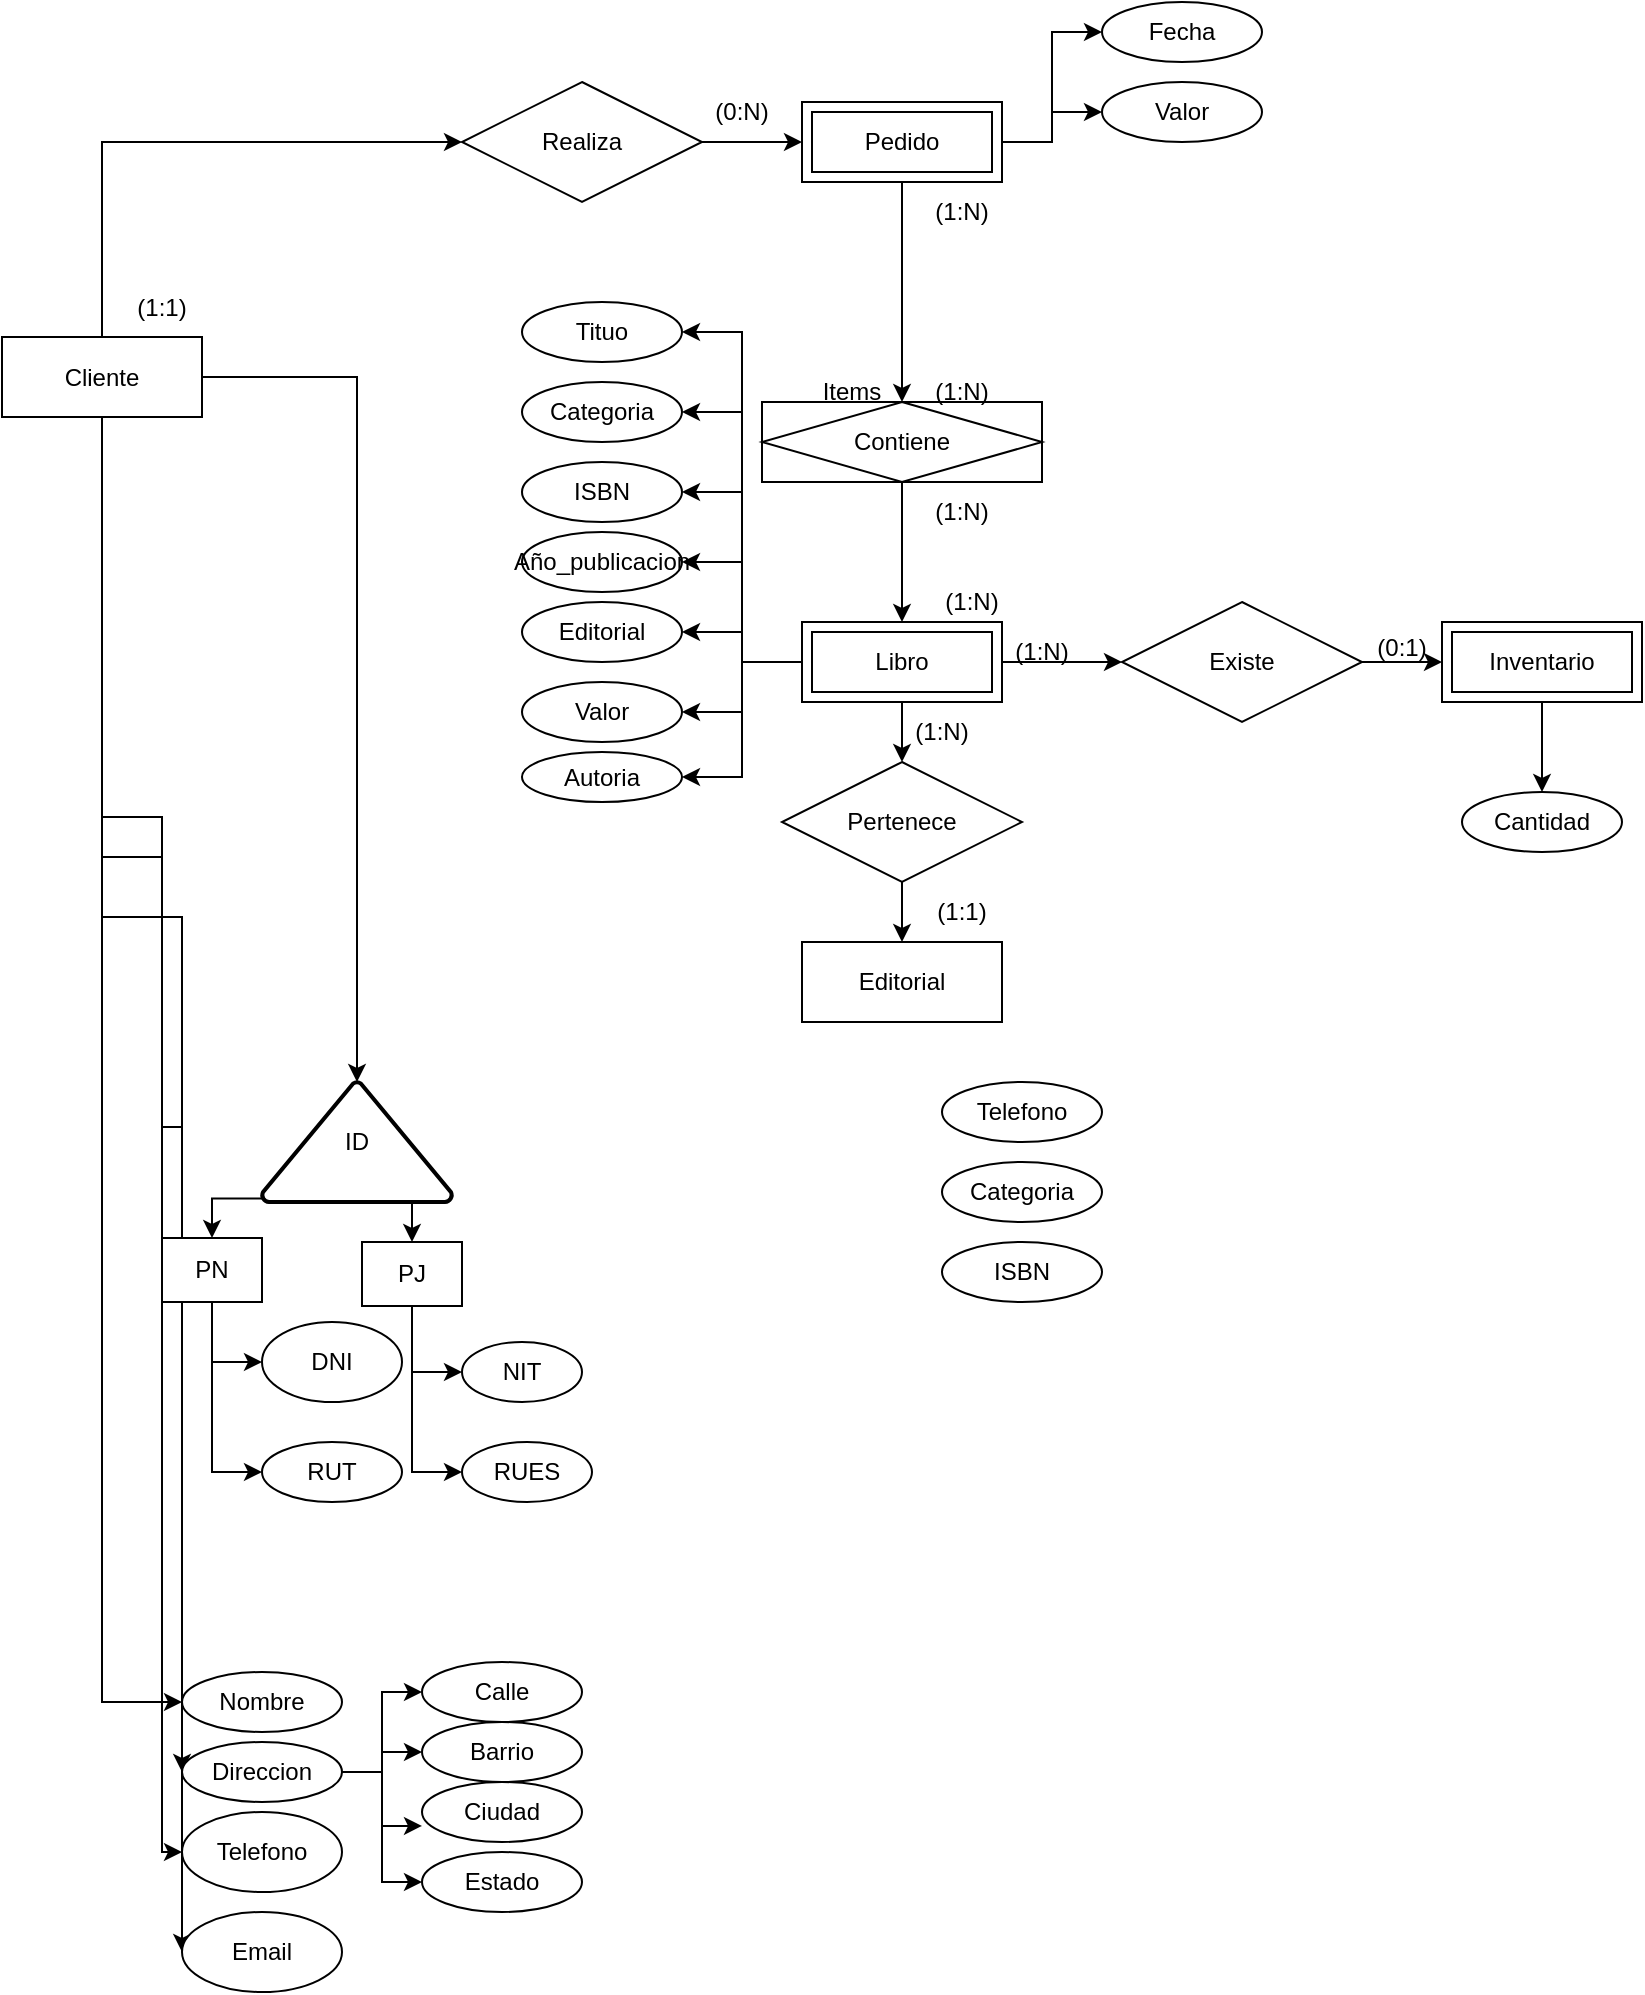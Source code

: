<mxfile version="27.0.8">
  <diagram name="Página-1" id="L4rMU_AvfXnHY2vJAD38">
    <mxGraphModel dx="872" dy="473" grid="1" gridSize="10" guides="1" tooltips="1" connect="1" arrows="1" fold="1" page="1" pageScale="1" pageWidth="850" pageHeight="1100" math="0" shadow="0">
      <root>
        <mxCell id="0" />
        <mxCell id="1" parent="0" />
        <mxCell id="e-wPQRLkAd31JaE0BaW2-7" style="edgeStyle=orthogonalEdgeStyle;rounded=0;orthogonalLoop=1;jettySize=auto;html=1;exitX=0.5;exitY=0;exitDx=0;exitDy=0;entryX=0;entryY=0.5;entryDx=0;entryDy=0;" edge="1" parent="1" source="e-wPQRLkAd31JaE0BaW2-1" target="e-wPQRLkAd31JaE0BaW2-6">
          <mxGeometry relative="1" as="geometry" />
        </mxCell>
        <mxCell id="e-wPQRLkAd31JaE0BaW2-37" value="" style="edgeStyle=orthogonalEdgeStyle;rounded=0;orthogonalLoop=1;jettySize=auto;html=1;exitX=0.5;exitY=1;exitDx=0;exitDy=0;entryX=0;entryY=0.5;entryDx=0;entryDy=0;" edge="1" parent="1" source="e-wPQRLkAd31JaE0BaW2-1" target="e-wPQRLkAd31JaE0BaW2-36">
          <mxGeometry relative="1" as="geometry" />
        </mxCell>
        <mxCell id="e-wPQRLkAd31JaE0BaW2-41" style="edgeStyle=orthogonalEdgeStyle;rounded=0;orthogonalLoop=1;jettySize=auto;html=1;entryX=0;entryY=0.5;entryDx=0;entryDy=0;" edge="1" parent="1" source="e-wPQRLkAd31JaE0BaW2-1" target="e-wPQRLkAd31JaE0BaW2-38">
          <mxGeometry relative="1" as="geometry">
            <Array as="points">
              <mxPoint x="60" y="437.5" />
              <mxPoint x="90" y="437.5" />
              <mxPoint x="90" y="572.5" />
            </Array>
          </mxGeometry>
        </mxCell>
        <mxCell id="e-wPQRLkAd31JaE0BaW2-43" style="edgeStyle=orthogonalEdgeStyle;rounded=0;orthogonalLoop=1;jettySize=auto;html=1;entryX=0;entryY=0.5;entryDx=0;entryDy=0;" edge="1" parent="1" source="e-wPQRLkAd31JaE0BaW2-1" target="e-wPQRLkAd31JaE0BaW2-40">
          <mxGeometry relative="1" as="geometry">
            <Array as="points">
              <mxPoint x="60" y="467.5" />
            </Array>
          </mxGeometry>
        </mxCell>
        <mxCell id="e-wPQRLkAd31JaE0BaW2-54" style="edgeStyle=orthogonalEdgeStyle;rounded=0;orthogonalLoop=1;jettySize=auto;html=1;exitX=1;exitY=0.5;exitDx=0;exitDy=0;" edge="1" parent="1" source="e-wPQRLkAd31JaE0BaW2-1" target="e-wPQRLkAd31JaE0BaW2-53">
          <mxGeometry relative="1" as="geometry" />
        </mxCell>
        <mxCell id="e-wPQRLkAd31JaE0BaW2-1" value="Cliente" style="whiteSpace=wrap;html=1;align=center;" vertex="1" parent="1">
          <mxGeometry x="10" y="177.5" width="100" height="40" as="geometry" />
        </mxCell>
        <mxCell id="e-wPQRLkAd31JaE0BaW2-14" style="edgeStyle=orthogonalEdgeStyle;rounded=0;orthogonalLoop=1;jettySize=auto;html=1;exitX=0.5;exitY=1;exitDx=0;exitDy=0;" edge="1" parent="1" source="e-wPQRLkAd31JaE0BaW2-2" target="e-wPQRLkAd31JaE0BaW2-29">
          <mxGeometry relative="1" as="geometry">
            <mxPoint x="460" y="170" as="targetPoint" />
          </mxGeometry>
        </mxCell>
        <mxCell id="e-wPQRLkAd31JaE0BaW2-71" style="edgeStyle=orthogonalEdgeStyle;rounded=0;orthogonalLoop=1;jettySize=auto;html=1;exitX=1;exitY=0.5;exitDx=0;exitDy=0;entryX=0;entryY=0.5;entryDx=0;entryDy=0;" edge="1" parent="1" source="e-wPQRLkAd31JaE0BaW2-2" target="e-wPQRLkAd31JaE0BaW2-69">
          <mxGeometry relative="1" as="geometry" />
        </mxCell>
        <mxCell id="e-wPQRLkAd31JaE0BaW2-72" style="edgeStyle=orthogonalEdgeStyle;rounded=0;orthogonalLoop=1;jettySize=auto;html=1;exitX=1;exitY=0.5;exitDx=0;exitDy=0;entryX=0;entryY=0.5;entryDx=0;entryDy=0;" edge="1" parent="1" source="e-wPQRLkAd31JaE0BaW2-2" target="e-wPQRLkAd31JaE0BaW2-70">
          <mxGeometry relative="1" as="geometry" />
        </mxCell>
        <mxCell id="e-wPQRLkAd31JaE0BaW2-2" value="Pedido" style="shape=ext;margin=3;double=1;whiteSpace=wrap;html=1;align=center;" vertex="1" parent="1">
          <mxGeometry x="410" y="60" width="100" height="40" as="geometry" />
        </mxCell>
        <mxCell id="e-wPQRLkAd31JaE0BaW2-3" value="Editorial" style="whiteSpace=wrap;html=1;align=center;" vertex="1" parent="1">
          <mxGeometry x="410" y="480" width="100" height="40" as="geometry" />
        </mxCell>
        <mxCell id="e-wPQRLkAd31JaE0BaW2-20" value="" style="edgeStyle=orthogonalEdgeStyle;rounded=0;orthogonalLoop=1;jettySize=auto;html=1;" edge="1" parent="1" source="e-wPQRLkAd31JaE0BaW2-4" target="e-wPQRLkAd31JaE0BaW2-18">
          <mxGeometry relative="1" as="geometry" />
        </mxCell>
        <mxCell id="e-wPQRLkAd31JaE0BaW2-25" value="" style="edgeStyle=orthogonalEdgeStyle;rounded=0;orthogonalLoop=1;jettySize=auto;html=1;" edge="1" parent="1" source="e-wPQRLkAd31JaE0BaW2-4" target="e-wPQRLkAd31JaE0BaW2-23">
          <mxGeometry relative="1" as="geometry" />
        </mxCell>
        <mxCell id="e-wPQRLkAd31JaE0BaW2-82" style="edgeStyle=orthogonalEdgeStyle;rounded=0;orthogonalLoop=1;jettySize=auto;html=1;exitX=0;exitY=0.5;exitDx=0;exitDy=0;entryX=1;entryY=0.5;entryDx=0;entryDy=0;" edge="1" parent="1" source="e-wPQRLkAd31JaE0BaW2-4" target="e-wPQRLkAd31JaE0BaW2-75">
          <mxGeometry relative="1" as="geometry" />
        </mxCell>
        <mxCell id="e-wPQRLkAd31JaE0BaW2-83" style="edgeStyle=orthogonalEdgeStyle;rounded=0;orthogonalLoop=1;jettySize=auto;html=1;exitX=0;exitY=0.5;exitDx=0;exitDy=0;entryX=1;entryY=0.5;entryDx=0;entryDy=0;" edge="1" parent="1" source="e-wPQRLkAd31JaE0BaW2-4" target="e-wPQRLkAd31JaE0BaW2-76">
          <mxGeometry relative="1" as="geometry" />
        </mxCell>
        <mxCell id="e-wPQRLkAd31JaE0BaW2-84" style="edgeStyle=orthogonalEdgeStyle;rounded=0;orthogonalLoop=1;jettySize=auto;html=1;exitX=0;exitY=0.5;exitDx=0;exitDy=0;entryX=1;entryY=0.5;entryDx=0;entryDy=0;" edge="1" parent="1" source="e-wPQRLkAd31JaE0BaW2-4" target="e-wPQRLkAd31JaE0BaW2-77">
          <mxGeometry relative="1" as="geometry" />
        </mxCell>
        <mxCell id="e-wPQRLkAd31JaE0BaW2-85" style="edgeStyle=orthogonalEdgeStyle;rounded=0;orthogonalLoop=1;jettySize=auto;html=1;exitX=0;exitY=0.5;exitDx=0;exitDy=0;entryX=1;entryY=0.5;entryDx=0;entryDy=0;" edge="1" parent="1" source="e-wPQRLkAd31JaE0BaW2-4" target="e-wPQRLkAd31JaE0BaW2-78">
          <mxGeometry relative="1" as="geometry" />
        </mxCell>
        <mxCell id="e-wPQRLkAd31JaE0BaW2-86" style="edgeStyle=orthogonalEdgeStyle;rounded=0;orthogonalLoop=1;jettySize=auto;html=1;exitX=0;exitY=0.5;exitDx=0;exitDy=0;entryX=1;entryY=0.5;entryDx=0;entryDy=0;" edge="1" parent="1" source="e-wPQRLkAd31JaE0BaW2-4" target="e-wPQRLkAd31JaE0BaW2-79">
          <mxGeometry relative="1" as="geometry" />
        </mxCell>
        <mxCell id="e-wPQRLkAd31JaE0BaW2-87" style="edgeStyle=orthogonalEdgeStyle;rounded=0;orthogonalLoop=1;jettySize=auto;html=1;exitX=0;exitY=0.5;exitDx=0;exitDy=0;entryX=1;entryY=0.5;entryDx=0;entryDy=0;" edge="1" parent="1" source="e-wPQRLkAd31JaE0BaW2-4" target="e-wPQRLkAd31JaE0BaW2-80">
          <mxGeometry relative="1" as="geometry" />
        </mxCell>
        <mxCell id="e-wPQRLkAd31JaE0BaW2-88" style="edgeStyle=orthogonalEdgeStyle;rounded=0;orthogonalLoop=1;jettySize=auto;html=1;exitX=0;exitY=0.5;exitDx=0;exitDy=0;entryX=1;entryY=0.5;entryDx=0;entryDy=0;" edge="1" parent="1" source="e-wPQRLkAd31JaE0BaW2-4" target="e-wPQRLkAd31JaE0BaW2-81">
          <mxGeometry relative="1" as="geometry" />
        </mxCell>
        <mxCell id="e-wPQRLkAd31JaE0BaW2-4" value="Libro" style="shape=ext;margin=3;double=1;whiteSpace=wrap;html=1;align=center;" vertex="1" parent="1">
          <mxGeometry x="410" y="320" width="100" height="40" as="geometry" />
        </mxCell>
        <mxCell id="e-wPQRLkAd31JaE0BaW2-74" style="edgeStyle=orthogonalEdgeStyle;rounded=0;orthogonalLoop=1;jettySize=auto;html=1;exitX=0.5;exitY=1;exitDx=0;exitDy=0;entryX=0.5;entryY=0;entryDx=0;entryDy=0;" edge="1" parent="1" source="e-wPQRLkAd31JaE0BaW2-5" target="e-wPQRLkAd31JaE0BaW2-73">
          <mxGeometry relative="1" as="geometry" />
        </mxCell>
        <mxCell id="e-wPQRLkAd31JaE0BaW2-5" value="Inventario" style="shape=ext;margin=3;double=1;whiteSpace=wrap;html=1;align=center;" vertex="1" parent="1">
          <mxGeometry x="730" y="320" width="100" height="40" as="geometry" />
        </mxCell>
        <mxCell id="e-wPQRLkAd31JaE0BaW2-8" style="edgeStyle=orthogonalEdgeStyle;rounded=0;orthogonalLoop=1;jettySize=auto;html=1;exitX=1;exitY=0.5;exitDx=0;exitDy=0;" edge="1" parent="1" source="e-wPQRLkAd31JaE0BaW2-6" target="e-wPQRLkAd31JaE0BaW2-2">
          <mxGeometry relative="1" as="geometry" />
        </mxCell>
        <mxCell id="e-wPQRLkAd31JaE0BaW2-6" value="Realiza" style="shape=rhombus;perimeter=rhombusPerimeter;whiteSpace=wrap;html=1;align=center;" vertex="1" parent="1">
          <mxGeometry x="240" y="50" width="120" height="60" as="geometry" />
        </mxCell>
        <mxCell id="e-wPQRLkAd31JaE0BaW2-9" value="(0:N)" style="text;html=1;align=center;verticalAlign=middle;whiteSpace=wrap;rounded=0;" vertex="1" parent="1">
          <mxGeometry x="350" y="50" width="60" height="30" as="geometry" />
        </mxCell>
        <mxCell id="e-wPQRLkAd31JaE0BaW2-10" value="(1:1)" style="text;html=1;align=center;verticalAlign=middle;whiteSpace=wrap;rounded=0;" vertex="1" parent="1">
          <mxGeometry x="60" y="147.5" width="60" height="30" as="geometry" />
        </mxCell>
        <mxCell id="e-wPQRLkAd31JaE0BaW2-16" value="(1:N)" style="text;html=1;align=center;verticalAlign=middle;whiteSpace=wrap;rounded=0;" vertex="1" parent="1">
          <mxGeometry x="460" y="100" width="60" height="30" as="geometry" />
        </mxCell>
        <mxCell id="e-wPQRLkAd31JaE0BaW2-17" value="(1:N)" style="text;html=1;align=center;verticalAlign=middle;whiteSpace=wrap;rounded=0;" vertex="1" parent="1">
          <mxGeometry x="480" y="300" width="30" height="20" as="geometry" />
        </mxCell>
        <mxCell id="e-wPQRLkAd31JaE0BaW2-21" value="" style="edgeStyle=orthogonalEdgeStyle;rounded=0;orthogonalLoop=1;jettySize=auto;html=1;" edge="1" parent="1" source="e-wPQRLkAd31JaE0BaW2-18" target="e-wPQRLkAd31JaE0BaW2-3">
          <mxGeometry relative="1" as="geometry" />
        </mxCell>
        <mxCell id="e-wPQRLkAd31JaE0BaW2-18" value="Pertenece" style="shape=rhombus;perimeter=rhombusPerimeter;whiteSpace=wrap;html=1;align=center;" vertex="1" parent="1">
          <mxGeometry x="400" y="390" width="120" height="60" as="geometry" />
        </mxCell>
        <mxCell id="e-wPQRLkAd31JaE0BaW2-19" value="(1:N)" style="text;html=1;align=center;verticalAlign=middle;whiteSpace=wrap;rounded=0;" vertex="1" parent="1">
          <mxGeometry x="450" y="360" width="60" height="30" as="geometry" />
        </mxCell>
        <mxCell id="e-wPQRLkAd31JaE0BaW2-22" value="(1:1)" style="text;html=1;align=center;verticalAlign=middle;whiteSpace=wrap;rounded=0;" vertex="1" parent="1">
          <mxGeometry x="470" y="450" width="40" height="30" as="geometry" />
        </mxCell>
        <mxCell id="e-wPQRLkAd31JaE0BaW2-26" value="" style="edgeStyle=orthogonalEdgeStyle;rounded=0;orthogonalLoop=1;jettySize=auto;html=1;" edge="1" parent="1" source="e-wPQRLkAd31JaE0BaW2-23" target="e-wPQRLkAd31JaE0BaW2-5">
          <mxGeometry relative="1" as="geometry" />
        </mxCell>
        <mxCell id="e-wPQRLkAd31JaE0BaW2-23" value="Existe" style="shape=rhombus;perimeter=rhombusPerimeter;whiteSpace=wrap;html=1;align=center;" vertex="1" parent="1">
          <mxGeometry x="570" y="310" width="120" height="60" as="geometry" />
        </mxCell>
        <mxCell id="e-wPQRLkAd31JaE0BaW2-27" value="(1:N)" style="text;html=1;align=center;verticalAlign=middle;whiteSpace=wrap;rounded=0;" vertex="1" parent="1">
          <mxGeometry x="500" y="320" width="60" height="30" as="geometry" />
        </mxCell>
        <mxCell id="e-wPQRLkAd31JaE0BaW2-28" value="(0:1)" style="text;html=1;align=center;verticalAlign=middle;whiteSpace=wrap;rounded=0;" vertex="1" parent="1">
          <mxGeometry x="680" y="318" width="60" height="30" as="geometry" />
        </mxCell>
        <mxCell id="e-wPQRLkAd31JaE0BaW2-33" style="edgeStyle=orthogonalEdgeStyle;rounded=0;orthogonalLoop=1;jettySize=auto;html=1;exitX=0.5;exitY=1;exitDx=0;exitDy=0;entryX=0.5;entryY=0;entryDx=0;entryDy=0;" edge="1" parent="1" source="e-wPQRLkAd31JaE0BaW2-29" target="e-wPQRLkAd31JaE0BaW2-4">
          <mxGeometry relative="1" as="geometry" />
        </mxCell>
        <mxCell id="e-wPQRLkAd31JaE0BaW2-29" value="Contiene" style="shape=associativeEntity;whiteSpace=wrap;html=1;align=center;" vertex="1" parent="1">
          <mxGeometry x="390" y="210" width="140" height="40" as="geometry" />
        </mxCell>
        <mxCell id="e-wPQRLkAd31JaE0BaW2-31" value="Items" style="text;html=1;align=center;verticalAlign=middle;whiteSpace=wrap;rounded=0;" vertex="1" parent="1">
          <mxGeometry x="410" y="200" width="50" height="10" as="geometry" />
        </mxCell>
        <mxCell id="e-wPQRLkAd31JaE0BaW2-34" value="(1:N)" style="text;html=1;align=center;verticalAlign=middle;whiteSpace=wrap;rounded=0;" vertex="1" parent="1">
          <mxGeometry x="470" y="200" width="40" height="10" as="geometry" />
        </mxCell>
        <mxCell id="e-wPQRLkAd31JaE0BaW2-35" value="(1:N)" style="text;html=1;align=center;verticalAlign=middle;whiteSpace=wrap;rounded=0;" vertex="1" parent="1">
          <mxGeometry x="470" y="260" width="40" height="10" as="geometry" />
        </mxCell>
        <mxCell id="e-wPQRLkAd31JaE0BaW2-36" value="Nombre" style="ellipse;whiteSpace=wrap;html=1;align=center;" vertex="1" parent="1">
          <mxGeometry x="100" y="845" width="80" height="30" as="geometry" />
        </mxCell>
        <mxCell id="e-wPQRLkAd31JaE0BaW2-48" style="edgeStyle=orthogonalEdgeStyle;rounded=0;orthogonalLoop=1;jettySize=auto;html=1;exitX=1;exitY=0.5;exitDx=0;exitDy=0;entryX=0;entryY=0.5;entryDx=0;entryDy=0;" edge="1" parent="1" source="e-wPQRLkAd31JaE0BaW2-38" target="e-wPQRLkAd31JaE0BaW2-44">
          <mxGeometry relative="1" as="geometry" />
        </mxCell>
        <mxCell id="e-wPQRLkAd31JaE0BaW2-49" style="edgeStyle=orthogonalEdgeStyle;rounded=0;orthogonalLoop=1;jettySize=auto;html=1;exitX=1;exitY=0.5;exitDx=0;exitDy=0;entryX=0;entryY=0.5;entryDx=0;entryDy=0;" edge="1" parent="1" source="e-wPQRLkAd31JaE0BaW2-38" target="e-wPQRLkAd31JaE0BaW2-45">
          <mxGeometry relative="1" as="geometry" />
        </mxCell>
        <mxCell id="e-wPQRLkAd31JaE0BaW2-51" style="edgeStyle=orthogonalEdgeStyle;rounded=0;orthogonalLoop=1;jettySize=auto;html=1;exitX=1;exitY=0.5;exitDx=0;exitDy=0;entryX=0;entryY=0.5;entryDx=0;entryDy=0;" edge="1" parent="1" source="e-wPQRLkAd31JaE0BaW2-38" target="e-wPQRLkAd31JaE0BaW2-47">
          <mxGeometry relative="1" as="geometry" />
        </mxCell>
        <mxCell id="e-wPQRLkAd31JaE0BaW2-38" value="Direccion" style="ellipse;whiteSpace=wrap;html=1;align=center;" vertex="1" parent="1">
          <mxGeometry x="100" y="880" width="80" height="30" as="geometry" />
        </mxCell>
        <mxCell id="e-wPQRLkAd31JaE0BaW2-39" value="Telefono" style="ellipse;whiteSpace=wrap;html=1;align=center;" vertex="1" parent="1">
          <mxGeometry x="100" y="915" width="80" height="40" as="geometry" />
        </mxCell>
        <mxCell id="e-wPQRLkAd31JaE0BaW2-40" value="Email" style="ellipse;whiteSpace=wrap;html=1;align=center;" vertex="1" parent="1">
          <mxGeometry x="100" y="965" width="80" height="40" as="geometry" />
        </mxCell>
        <mxCell id="e-wPQRLkAd31JaE0BaW2-42" style="edgeStyle=orthogonalEdgeStyle;rounded=0;orthogonalLoop=1;jettySize=auto;html=1;entryX=0;entryY=0.5;entryDx=0;entryDy=0;" edge="1" parent="1" source="e-wPQRLkAd31JaE0BaW2-1" target="e-wPQRLkAd31JaE0BaW2-39">
          <mxGeometry relative="1" as="geometry">
            <Array as="points">
              <mxPoint x="60" y="417.5" />
              <mxPoint x="90" y="417.5" />
            </Array>
          </mxGeometry>
        </mxCell>
        <mxCell id="e-wPQRLkAd31JaE0BaW2-44" value="Calle" style="ellipse;whiteSpace=wrap;html=1;align=center;" vertex="1" parent="1">
          <mxGeometry x="220" y="840" width="80" height="30" as="geometry" />
        </mxCell>
        <mxCell id="e-wPQRLkAd31JaE0BaW2-45" value="Barrio" style="ellipse;whiteSpace=wrap;html=1;align=center;" vertex="1" parent="1">
          <mxGeometry x="220" y="870" width="80" height="30" as="geometry" />
        </mxCell>
        <mxCell id="e-wPQRLkAd31JaE0BaW2-46" value="Ciudad" style="ellipse;whiteSpace=wrap;html=1;align=center;" vertex="1" parent="1">
          <mxGeometry x="220" y="900" width="80" height="30" as="geometry" />
        </mxCell>
        <mxCell id="e-wPQRLkAd31JaE0BaW2-47" value="Estado" style="ellipse;whiteSpace=wrap;html=1;align=center;" vertex="1" parent="1">
          <mxGeometry x="220" y="935" width="80" height="30" as="geometry" />
        </mxCell>
        <mxCell id="e-wPQRLkAd31JaE0BaW2-50" style="edgeStyle=orthogonalEdgeStyle;rounded=0;orthogonalLoop=1;jettySize=auto;html=1;exitX=1;exitY=0.5;exitDx=0;exitDy=0;entryX=0;entryY=0.733;entryDx=0;entryDy=0;entryPerimeter=0;" edge="1" parent="1" source="e-wPQRLkAd31JaE0BaW2-38" target="e-wPQRLkAd31JaE0BaW2-46">
          <mxGeometry relative="1" as="geometry" />
        </mxCell>
        <mxCell id="e-wPQRLkAd31JaE0BaW2-57" style="edgeStyle=orthogonalEdgeStyle;rounded=0;orthogonalLoop=1;jettySize=auto;html=1;exitX=0.99;exitY=0.97;exitDx=0;exitDy=0;exitPerimeter=0;" edge="1" parent="1" source="e-wPQRLkAd31JaE0BaW2-53" target="e-wPQRLkAd31JaE0BaW2-56">
          <mxGeometry relative="1" as="geometry">
            <Array as="points">
              <mxPoint x="215" y="608" />
            </Array>
          </mxGeometry>
        </mxCell>
        <mxCell id="e-wPQRLkAd31JaE0BaW2-58" style="edgeStyle=orthogonalEdgeStyle;rounded=0;orthogonalLoop=1;jettySize=auto;html=1;exitX=0.01;exitY=0.97;exitDx=0;exitDy=0;exitPerimeter=0;entryX=0.5;entryY=0;entryDx=0;entryDy=0;" edge="1" parent="1" source="e-wPQRLkAd31JaE0BaW2-53" target="e-wPQRLkAd31JaE0BaW2-55">
          <mxGeometry relative="1" as="geometry" />
        </mxCell>
        <mxCell id="e-wPQRLkAd31JaE0BaW2-53" value="ID" style="strokeWidth=2;html=1;shape=mxgraph.flowchart.extract_or_measurement;whiteSpace=wrap;" vertex="1" parent="1">
          <mxGeometry x="140" y="550" width="95" height="60" as="geometry" />
        </mxCell>
        <mxCell id="e-wPQRLkAd31JaE0BaW2-66" style="edgeStyle=orthogonalEdgeStyle;rounded=0;orthogonalLoop=1;jettySize=auto;html=1;exitX=0.5;exitY=1;exitDx=0;exitDy=0;entryX=0;entryY=0.5;entryDx=0;entryDy=0;" edge="1" parent="1" source="e-wPQRLkAd31JaE0BaW2-55" target="e-wPQRLkAd31JaE0BaW2-61">
          <mxGeometry relative="1" as="geometry">
            <Array as="points">
              <mxPoint x="115" y="690" />
              <mxPoint x="130" y="690" />
            </Array>
          </mxGeometry>
        </mxCell>
        <mxCell id="e-wPQRLkAd31JaE0BaW2-68" style="edgeStyle=orthogonalEdgeStyle;rounded=0;orthogonalLoop=1;jettySize=auto;html=1;exitX=0.5;exitY=1;exitDx=0;exitDy=0;entryX=0;entryY=0.5;entryDx=0;entryDy=0;" edge="1" parent="1" source="e-wPQRLkAd31JaE0BaW2-55" target="e-wPQRLkAd31JaE0BaW2-62">
          <mxGeometry relative="1" as="geometry">
            <Array as="points">
              <mxPoint x="115" y="745" />
            </Array>
          </mxGeometry>
        </mxCell>
        <mxCell id="e-wPQRLkAd31JaE0BaW2-55" value="PN" style="whiteSpace=wrap;html=1;align=center;" vertex="1" parent="1">
          <mxGeometry x="90" y="628" width="50" height="32" as="geometry" />
        </mxCell>
        <mxCell id="e-wPQRLkAd31JaE0BaW2-64" style="edgeStyle=orthogonalEdgeStyle;rounded=0;orthogonalLoop=1;jettySize=auto;html=1;exitX=0.5;exitY=1;exitDx=0;exitDy=0;entryX=0;entryY=0.5;entryDx=0;entryDy=0;" edge="1" parent="1" source="e-wPQRLkAd31JaE0BaW2-56" target="e-wPQRLkAd31JaE0BaW2-59">
          <mxGeometry relative="1" as="geometry" />
        </mxCell>
        <mxCell id="e-wPQRLkAd31JaE0BaW2-65" style="edgeStyle=orthogonalEdgeStyle;rounded=0;orthogonalLoop=1;jettySize=auto;html=1;exitX=0.5;exitY=1;exitDx=0;exitDy=0;entryX=0;entryY=0.5;entryDx=0;entryDy=0;" edge="1" parent="1" source="e-wPQRLkAd31JaE0BaW2-56" target="e-wPQRLkAd31JaE0BaW2-60">
          <mxGeometry relative="1" as="geometry" />
        </mxCell>
        <mxCell id="e-wPQRLkAd31JaE0BaW2-56" value="PJ" style="whiteSpace=wrap;html=1;align=center;" vertex="1" parent="1">
          <mxGeometry x="190" y="630" width="50" height="32" as="geometry" />
        </mxCell>
        <mxCell id="e-wPQRLkAd31JaE0BaW2-59" value="NIT" style="ellipse;whiteSpace=wrap;html=1;align=center;" vertex="1" parent="1">
          <mxGeometry x="240" y="680" width="60" height="30" as="geometry" />
        </mxCell>
        <mxCell id="e-wPQRLkAd31JaE0BaW2-60" value="RUES" style="ellipse;whiteSpace=wrap;html=1;align=center;" vertex="1" parent="1">
          <mxGeometry x="240" y="730" width="65" height="30" as="geometry" />
        </mxCell>
        <mxCell id="e-wPQRLkAd31JaE0BaW2-61" value="DNI" style="ellipse;whiteSpace=wrap;html=1;align=center;" vertex="1" parent="1">
          <mxGeometry x="140" y="670" width="70" height="40" as="geometry" />
        </mxCell>
        <mxCell id="e-wPQRLkAd31JaE0BaW2-62" value="RUT" style="ellipse;whiteSpace=wrap;html=1;align=center;" vertex="1" parent="1">
          <mxGeometry x="140" y="730" width="70" height="30" as="geometry" />
        </mxCell>
        <mxCell id="e-wPQRLkAd31JaE0BaW2-69" value="Fecha" style="ellipse;whiteSpace=wrap;html=1;align=center;" vertex="1" parent="1">
          <mxGeometry x="560" y="10" width="80" height="30" as="geometry" />
        </mxCell>
        <mxCell id="e-wPQRLkAd31JaE0BaW2-70" value="&lt;div&gt;Valor&lt;/div&gt;" style="ellipse;whiteSpace=wrap;html=1;align=center;" vertex="1" parent="1">
          <mxGeometry x="560" y="50" width="80" height="30" as="geometry" />
        </mxCell>
        <mxCell id="e-wPQRLkAd31JaE0BaW2-73" value="&lt;div&gt;Cantidad&lt;/div&gt;" style="ellipse;whiteSpace=wrap;html=1;align=center;" vertex="1" parent="1">
          <mxGeometry x="740" y="405" width="80" height="30" as="geometry" />
        </mxCell>
        <mxCell id="e-wPQRLkAd31JaE0BaW2-75" value="&lt;div&gt;Tituo&lt;/div&gt;" style="ellipse;whiteSpace=wrap;html=1;align=center;" vertex="1" parent="1">
          <mxGeometry x="270" y="160" width="80" height="30" as="geometry" />
        </mxCell>
        <mxCell id="e-wPQRLkAd31JaE0BaW2-76" value="&lt;div&gt;Categoria&lt;/div&gt;" style="ellipse;whiteSpace=wrap;html=1;align=center;" vertex="1" parent="1">
          <mxGeometry x="270" y="200" width="80" height="30" as="geometry" />
        </mxCell>
        <mxCell id="e-wPQRLkAd31JaE0BaW2-77" value="&lt;div&gt;ISBN&lt;/div&gt;" style="ellipse;whiteSpace=wrap;html=1;align=center;" vertex="1" parent="1">
          <mxGeometry x="270" y="240" width="80" height="30" as="geometry" />
        </mxCell>
        <mxCell id="e-wPQRLkAd31JaE0BaW2-78" value="&lt;div&gt;Año_publicacion&lt;/div&gt;" style="ellipse;whiteSpace=wrap;html=1;align=center;" vertex="1" parent="1">
          <mxGeometry x="270" y="275" width="80" height="30" as="geometry" />
        </mxCell>
        <mxCell id="e-wPQRLkAd31JaE0BaW2-79" value="&lt;div&gt;Editorial&lt;/div&gt;" style="ellipse;whiteSpace=wrap;html=1;align=center;" vertex="1" parent="1">
          <mxGeometry x="270" y="310" width="80" height="30" as="geometry" />
        </mxCell>
        <mxCell id="e-wPQRLkAd31JaE0BaW2-80" value="&lt;div&gt;Valor&lt;/div&gt;" style="ellipse;whiteSpace=wrap;html=1;align=center;" vertex="1" parent="1">
          <mxGeometry x="270" y="350" width="80" height="30" as="geometry" />
        </mxCell>
        <mxCell id="e-wPQRLkAd31JaE0BaW2-81" value="&lt;div&gt;Autoria&lt;/div&gt;" style="ellipse;whiteSpace=wrap;html=1;align=center;" vertex="1" parent="1">
          <mxGeometry x="270" y="385" width="80" height="25" as="geometry" />
        </mxCell>
        <mxCell id="e-wPQRLkAd31JaE0BaW2-89" value="&lt;div&gt;Telefono&lt;/div&gt;" style="ellipse;whiteSpace=wrap;html=1;align=center;" vertex="1" parent="1">
          <mxGeometry x="480" y="550" width="80" height="30" as="geometry" />
        </mxCell>
        <mxCell id="e-wPQRLkAd31JaE0BaW2-90" value="&lt;div&gt;Categoria&lt;/div&gt;" style="ellipse;whiteSpace=wrap;html=1;align=center;" vertex="1" parent="1">
          <mxGeometry x="480" y="590" width="80" height="30" as="geometry" />
        </mxCell>
        <mxCell id="e-wPQRLkAd31JaE0BaW2-91" value="&lt;div&gt;ISBN&lt;/div&gt;" style="ellipse;whiteSpace=wrap;html=1;align=center;" vertex="1" parent="1">
          <mxGeometry x="480" y="630" width="80" height="30" as="geometry" />
        </mxCell>
      </root>
    </mxGraphModel>
  </diagram>
</mxfile>
